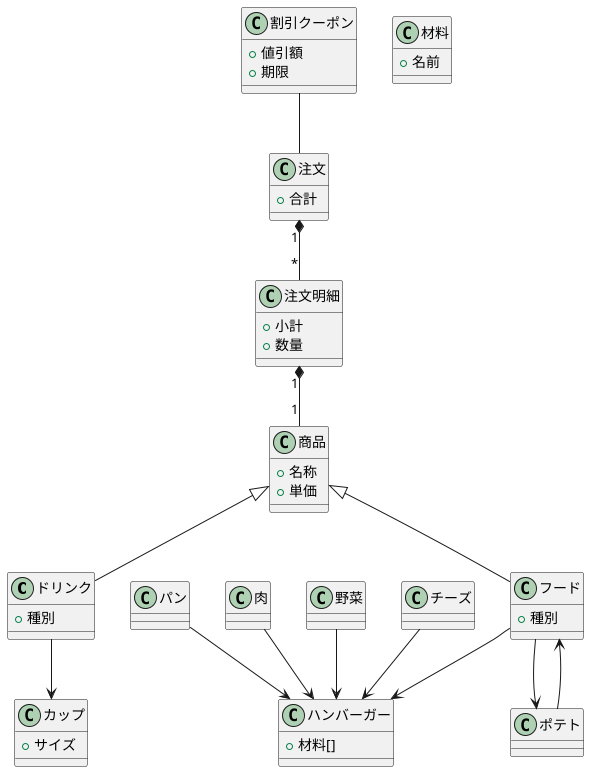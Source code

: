 @startuml 演習7-4-1

class ドリンク {
    +種別
}

class フード {
    +種別
}

class 商品 {
    +名称
    +単価
}

class 注文明細 {
    +小計
    +数量
}

class 注文 {
    +合計
}

class カップ {
    +サイズ
}

class 材料 {
    +名前
}

class ハンバーガー {
    +材料[]
}

class 割引クーポン {
    +値引額
    +期限
}



ドリンク --> カップ
フード --> ハンバーガー
フード --> ポテト
商品 <|-- ドリンク
商品 <|-- フード
注文明細 "1" *-- "1" 商品
注文 "1" *-- "*" 注文明細
割引クーポン -- 注文

ポテト --> フード
パン --> ハンバーガー
肉 --> ハンバーガー
野菜 --> ハンバーガー
チーズ --> ハンバーガー
@enduml
